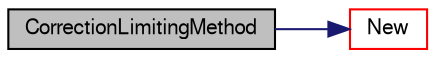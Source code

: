 digraph "CorrectionLimitingMethod"
{
  bgcolor="transparent";
  edge [fontname="FreeSans",fontsize="10",labelfontname="FreeSans",labelfontsize="10"];
  node [fontname="FreeSans",fontsize="10",shape=record];
  rankdir="LR";
  Node2 [label="CorrectionLimitingMethod",height=0.2,width=0.4,color="black", fillcolor="grey75", style="filled", fontcolor="black"];
  Node2 -> Node3 [color="midnightblue",fontsize="10",style="solid",fontname="FreeSans"];
  Node3 [label="New",height=0.2,width=0.4,color="red",URL="$a24222.html#afcd744cca59dd061c45a6086bd6ae540",tooltip="Selector. "];
}

